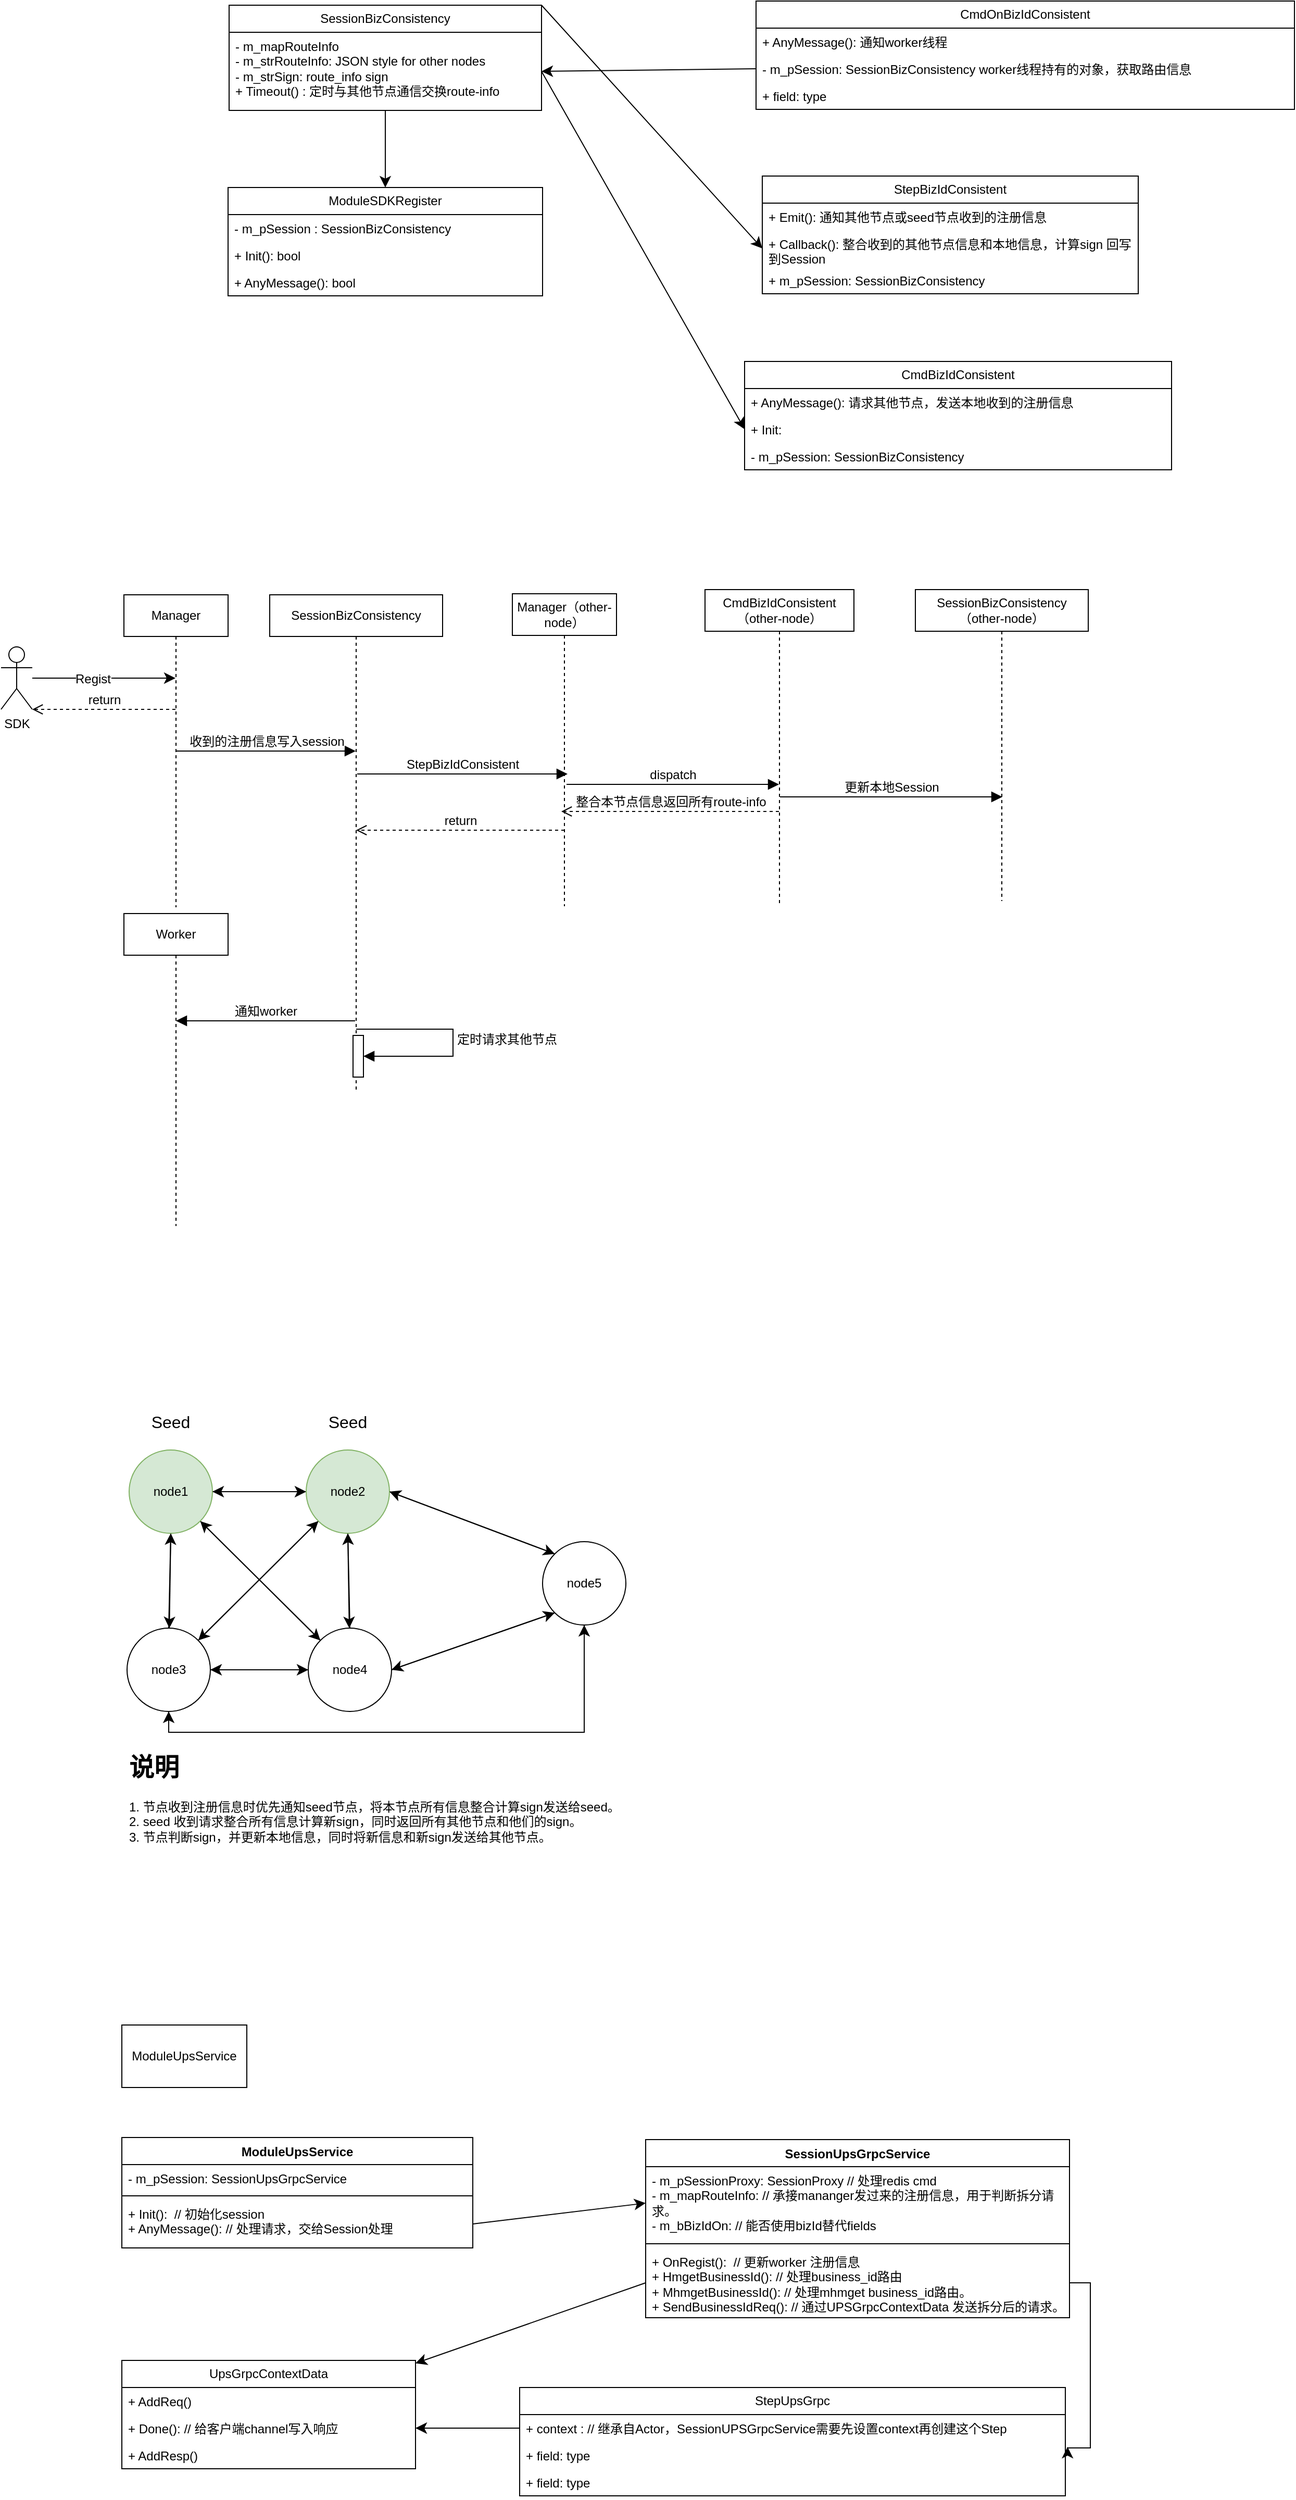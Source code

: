 <mxfile version="24.1.0" type="github">
  <diagram name="第 1 页" id="P3PRF9sL8A8i7NnSt31k">
    <mxGraphModel dx="2234" dy="1291" grid="0" gridSize="10" guides="1" tooltips="1" connect="1" arrows="1" fold="1" page="0" pageScale="1" pageWidth="827" pageHeight="1169" math="0" shadow="0">
      <root>
        <mxCell id="0" />
        <mxCell id="1" parent="0" />
        <mxCell id="kFdlLgyc5DfltvUgqAMj-2" value="ModuleSDKRegister" style="swimlane;fontStyle=0;childLayout=stackLayout;horizontal=1;startSize=26;fillColor=none;horizontalStack=0;resizeParent=1;resizeParentMax=0;resizeLast=0;collapsible=1;marginBottom=0;whiteSpace=wrap;html=1;" vertex="1" parent="1">
          <mxGeometry x="-232" y="34" width="302" height="104" as="geometry" />
        </mxCell>
        <mxCell id="kFdlLgyc5DfltvUgqAMj-3" value="- m_pSession : SessionBizConsistency" style="text;strokeColor=none;fillColor=none;align=left;verticalAlign=top;spacingLeft=4;spacingRight=4;overflow=hidden;rotatable=0;points=[[0,0.5],[1,0.5]];portConstraint=eastwest;whiteSpace=wrap;html=1;" vertex="1" parent="kFdlLgyc5DfltvUgqAMj-2">
          <mxGeometry y="26" width="302" height="26" as="geometry" />
        </mxCell>
        <mxCell id="kFdlLgyc5DfltvUgqAMj-4" value="+ Init(): bool" style="text;strokeColor=none;fillColor=none;align=left;verticalAlign=top;spacingLeft=4;spacingRight=4;overflow=hidden;rotatable=0;points=[[0,0.5],[1,0.5]];portConstraint=eastwest;whiteSpace=wrap;html=1;" vertex="1" parent="kFdlLgyc5DfltvUgqAMj-2">
          <mxGeometry y="52" width="302" height="26" as="geometry" />
        </mxCell>
        <mxCell id="kFdlLgyc5DfltvUgqAMj-5" value="+ AnyMessage(): bool" style="text;strokeColor=none;fillColor=none;align=left;verticalAlign=top;spacingLeft=4;spacingRight=4;overflow=hidden;rotatable=0;points=[[0,0.5],[1,0.5]];portConstraint=eastwest;whiteSpace=wrap;html=1;" vertex="1" parent="kFdlLgyc5DfltvUgqAMj-2">
          <mxGeometry y="78" width="302" height="26" as="geometry" />
        </mxCell>
        <mxCell id="kFdlLgyc5DfltvUgqAMj-12" style="edgeStyle=none;curved=1;rounded=0;orthogonalLoop=1;jettySize=auto;html=1;entryX=0.5;entryY=0;entryDx=0;entryDy=0;fontSize=12;startSize=8;endSize=8;" edge="1" parent="1" source="kFdlLgyc5DfltvUgqAMj-8" target="kFdlLgyc5DfltvUgqAMj-2">
          <mxGeometry relative="1" as="geometry" />
        </mxCell>
        <mxCell id="kFdlLgyc5DfltvUgqAMj-35" style="edgeStyle=none;curved=1;rounded=0;orthogonalLoop=1;jettySize=auto;html=1;exitX=1;exitY=0;exitDx=0;exitDy=0;entryX=0;entryY=0.5;entryDx=0;entryDy=0;fontSize=12;startSize=8;endSize=8;" edge="1" parent="1" source="kFdlLgyc5DfltvUgqAMj-6" target="kFdlLgyc5DfltvUgqAMj-25">
          <mxGeometry relative="1" as="geometry" />
        </mxCell>
        <mxCell id="kFdlLgyc5DfltvUgqAMj-6" value="SessionBizConsistency" style="swimlane;fontStyle=0;childLayout=stackLayout;horizontal=1;startSize=26;fillColor=none;horizontalStack=0;resizeParent=1;resizeParentMax=0;resizeLast=0;collapsible=1;marginBottom=0;whiteSpace=wrap;html=1;" vertex="1" parent="1">
          <mxGeometry x="-231" y="-141" width="300" height="101" as="geometry" />
        </mxCell>
        <mxCell id="kFdlLgyc5DfltvUgqAMj-13" value="CmdOnBizIdConsistent" style="swimlane;fontStyle=0;childLayout=stackLayout;horizontal=1;startSize=26;fillColor=none;horizontalStack=0;resizeParent=1;resizeParentMax=0;resizeLast=0;collapsible=1;marginBottom=0;whiteSpace=wrap;html=1;" vertex="1" parent="1">
          <mxGeometry x="275" y="-145" width="517" height="104" as="geometry" />
        </mxCell>
        <mxCell id="kFdlLgyc5DfltvUgqAMj-14" value="+ AnyMessage(): 通知worker线程" style="text;strokeColor=none;fillColor=none;align=left;verticalAlign=top;spacingLeft=4;spacingRight=4;overflow=hidden;rotatable=0;points=[[0,0.5],[1,0.5]];portConstraint=eastwest;whiteSpace=wrap;html=1;" vertex="1" parent="kFdlLgyc5DfltvUgqAMj-13">
          <mxGeometry y="26" width="517" height="26" as="geometry" />
        </mxCell>
        <mxCell id="kFdlLgyc5DfltvUgqAMj-15" value="- m_pSession: SessionBizConsistency worker线程持有的对象，获取路由信息" style="text;strokeColor=none;fillColor=none;align=left;verticalAlign=top;spacingLeft=4;spacingRight=4;overflow=hidden;rotatable=0;points=[[0,0.5],[1,0.5]];portConstraint=eastwest;whiteSpace=wrap;html=1;" vertex="1" parent="kFdlLgyc5DfltvUgqAMj-13">
          <mxGeometry y="52" width="517" height="26" as="geometry" />
        </mxCell>
        <mxCell id="kFdlLgyc5DfltvUgqAMj-16" value="+ field: type" style="text;strokeColor=none;fillColor=none;align=left;verticalAlign=top;spacingLeft=4;spacingRight=4;overflow=hidden;rotatable=0;points=[[0,0.5],[1,0.5]];portConstraint=eastwest;whiteSpace=wrap;html=1;" vertex="1" parent="kFdlLgyc5DfltvUgqAMj-13">
          <mxGeometry y="78" width="517" height="26" as="geometry" />
        </mxCell>
        <mxCell id="kFdlLgyc5DfltvUgqAMj-23" value="StepBizIdConsistent" style="swimlane;fontStyle=0;childLayout=stackLayout;horizontal=1;startSize=26;fillColor=none;horizontalStack=0;resizeParent=1;resizeParentMax=0;resizeLast=0;collapsible=1;marginBottom=0;whiteSpace=wrap;html=1;" vertex="1" parent="1">
          <mxGeometry x="281" y="23" width="361" height="113" as="geometry" />
        </mxCell>
        <mxCell id="kFdlLgyc5DfltvUgqAMj-24" value="+ Emit(): 通知其他节点或seed节点收到的注册信息" style="text;strokeColor=none;fillColor=none;align=left;verticalAlign=top;spacingLeft=4;spacingRight=4;overflow=hidden;rotatable=0;points=[[0,0.5],[1,0.5]];portConstraint=eastwest;whiteSpace=wrap;html=1;" vertex="1" parent="kFdlLgyc5DfltvUgqAMj-23">
          <mxGeometry y="26" width="361" height="26" as="geometry" />
        </mxCell>
        <mxCell id="kFdlLgyc5DfltvUgqAMj-25" value="+ Callback(): 整合收到的其他节点信息和本地信息，计算sign 回写到Session" style="text;strokeColor=none;fillColor=none;align=left;verticalAlign=top;spacingLeft=4;spacingRight=4;overflow=hidden;rotatable=0;points=[[0,0.5],[1,0.5]];portConstraint=eastwest;whiteSpace=wrap;html=1;" vertex="1" parent="kFdlLgyc5DfltvUgqAMj-23">
          <mxGeometry y="52" width="361" height="35" as="geometry" />
        </mxCell>
        <mxCell id="kFdlLgyc5DfltvUgqAMj-26" value="+ m_pSession: SessionBizConsistency" style="text;strokeColor=none;fillColor=none;align=left;verticalAlign=top;spacingLeft=4;spacingRight=4;overflow=hidden;rotatable=0;points=[[0,0.5],[1,0.5]];portConstraint=eastwest;whiteSpace=wrap;html=1;" vertex="1" parent="kFdlLgyc5DfltvUgqAMj-23">
          <mxGeometry y="87" width="361" height="26" as="geometry" />
        </mxCell>
        <mxCell id="kFdlLgyc5DfltvUgqAMj-27" value="CmdBizIdConsistent" style="swimlane;fontStyle=0;childLayout=stackLayout;horizontal=1;startSize=26;fillColor=none;horizontalStack=0;resizeParent=1;resizeParentMax=0;resizeLast=0;collapsible=1;marginBottom=0;whiteSpace=wrap;html=1;" vertex="1" parent="1">
          <mxGeometry x="264" y="201" width="410" height="104" as="geometry" />
        </mxCell>
        <mxCell id="kFdlLgyc5DfltvUgqAMj-28" value="+ AnyMessage(): 请求其他节点，发送本地收到的注册信息" style="text;strokeColor=none;fillColor=none;align=left;verticalAlign=top;spacingLeft=4;spacingRight=4;overflow=hidden;rotatable=0;points=[[0,0.5],[1,0.5]];portConstraint=eastwest;whiteSpace=wrap;html=1;" vertex="1" parent="kFdlLgyc5DfltvUgqAMj-27">
          <mxGeometry y="26" width="410" height="26" as="geometry" />
        </mxCell>
        <mxCell id="kFdlLgyc5DfltvUgqAMj-29" value="+ Init:" style="text;strokeColor=none;fillColor=none;align=left;verticalAlign=top;spacingLeft=4;spacingRight=4;overflow=hidden;rotatable=0;points=[[0,0.5],[1,0.5]];portConstraint=eastwest;whiteSpace=wrap;html=1;" vertex="1" parent="kFdlLgyc5DfltvUgqAMj-27">
          <mxGeometry y="52" width="410" height="26" as="geometry" />
        </mxCell>
        <mxCell id="kFdlLgyc5DfltvUgqAMj-30" value="- m_pSession: SessionBizConsistency" style="text;strokeColor=none;fillColor=none;align=left;verticalAlign=top;spacingLeft=4;spacingRight=4;overflow=hidden;rotatable=0;points=[[0,0.5],[1,0.5]];portConstraint=eastwest;whiteSpace=wrap;html=1;" vertex="1" parent="kFdlLgyc5DfltvUgqAMj-27">
          <mxGeometry y="78" width="410" height="26" as="geometry" />
        </mxCell>
        <mxCell id="kFdlLgyc5DfltvUgqAMj-31" style="edgeStyle=none;curved=1;rounded=0;orthogonalLoop=1;jettySize=auto;html=1;exitX=1;exitY=0.5;exitDx=0;exitDy=0;entryX=0;entryY=0.5;entryDx=0;entryDy=0;fontSize=12;startSize=8;endSize=8;" edge="1" parent="1" source="kFdlLgyc5DfltvUgqAMj-8" target="kFdlLgyc5DfltvUgqAMj-29">
          <mxGeometry relative="1" as="geometry" />
        </mxCell>
        <mxCell id="kFdlLgyc5DfltvUgqAMj-32" style="edgeStyle=none;curved=1;rounded=0;orthogonalLoop=1;jettySize=auto;html=1;exitX=0;exitY=0.5;exitDx=0;exitDy=0;entryX=1;entryY=0.5;entryDx=0;entryDy=0;fontSize=12;startSize=8;endSize=8;" edge="1" parent="1" source="kFdlLgyc5DfltvUgqAMj-15" target="kFdlLgyc5DfltvUgqAMj-8">
          <mxGeometry relative="1" as="geometry" />
        </mxCell>
        <mxCell id="kFdlLgyc5DfltvUgqAMj-8" value="- m_mapRouteInfo&lt;div&gt;- m_strRouteInfo: JSON style for other nodes&lt;/div&gt;&lt;div&gt;- m_strSign: route_info sign&lt;/div&gt;&lt;div&gt;+ Timeout() : 定时与其他节点通信交换route-info&lt;/div&gt;" style="text;strokeColor=none;fillColor=none;align=left;verticalAlign=top;spacingLeft=4;spacingRight=4;overflow=hidden;rotatable=0;points=[[0,0.5],[1,0.5]];portConstraint=eastwest;whiteSpace=wrap;html=1;" vertex="1" parent="1">
          <mxGeometry x="-231" y="-115" width="300" height="75" as="geometry" />
        </mxCell>
        <mxCell id="kFdlLgyc5DfltvUgqAMj-39" value="" style="edgeStyle=none;curved=1;rounded=0;orthogonalLoop=1;jettySize=auto;html=1;fontSize=12;startSize=8;endSize=8;" edge="1" parent="1" source="kFdlLgyc5DfltvUgqAMj-36" target="kFdlLgyc5DfltvUgqAMj-40">
          <mxGeometry relative="1" as="geometry">
            <mxPoint x="-345" y="505" as="targetPoint" />
          </mxGeometry>
        </mxCell>
        <mxCell id="kFdlLgyc5DfltvUgqAMj-41" value="Regist" style="edgeLabel;html=1;align=center;verticalAlign=middle;resizable=0;points=[];fontSize=12;" vertex="1" connectable="0" parent="kFdlLgyc5DfltvUgqAMj-39">
          <mxGeometry x="-0.16" y="-1" relative="1" as="geometry">
            <mxPoint as="offset" />
          </mxGeometry>
        </mxCell>
        <mxCell id="kFdlLgyc5DfltvUgqAMj-36" value="SDK" style="shape=umlActor;verticalLabelPosition=bottom;verticalAlign=top;html=1;" vertex="1" parent="1">
          <mxGeometry x="-450" y="475" width="30" height="60" as="geometry" />
        </mxCell>
        <mxCell id="kFdlLgyc5DfltvUgqAMj-40" value="Manager" style="shape=umlLifeline;perimeter=lifelinePerimeter;whiteSpace=wrap;html=1;container=1;dropTarget=0;collapsible=0;recursiveResize=0;outlineConnect=0;portConstraint=eastwest;newEdgeStyle={&quot;curved&quot;:0,&quot;rounded&quot;:0};" vertex="1" parent="1">
          <mxGeometry x="-332" y="425" width="100" height="300" as="geometry" />
        </mxCell>
        <mxCell id="kFdlLgyc5DfltvUgqAMj-42" value="SessionBizConsistency" style="shape=umlLifeline;perimeter=lifelinePerimeter;whiteSpace=wrap;html=1;container=1;dropTarget=0;collapsible=0;recursiveResize=0;outlineConnect=0;portConstraint=eastwest;newEdgeStyle={&quot;curved&quot;:0,&quot;rounded&quot;:0};" vertex="1" parent="1">
          <mxGeometry x="-192" y="425" width="166" height="478" as="geometry" />
        </mxCell>
        <mxCell id="kFdlLgyc5DfltvUgqAMj-59" value="" style="html=1;points=[[0,0,0,0,5],[0,1,0,0,-5],[1,0,0,0,5],[1,1,0,0,-5]];perimeter=orthogonalPerimeter;outlineConnect=0;targetShapes=umlLifeline;portConstraint=eastwest;newEdgeStyle={&quot;curved&quot;:0,&quot;rounded&quot;:0};" vertex="1" parent="kFdlLgyc5DfltvUgqAMj-42">
          <mxGeometry x="80" y="423" width="10" height="40" as="geometry" />
        </mxCell>
        <mxCell id="kFdlLgyc5DfltvUgqAMj-60" value="定时请求其他节点" style="html=1;align=left;spacingLeft=2;endArrow=block;rounded=0;edgeStyle=orthogonalEdgeStyle;curved=0;rounded=0;fontSize=12;startSize=8;endSize=8;" edge="1" target="kFdlLgyc5DfltvUgqAMj-59" parent="kFdlLgyc5DfltvUgqAMj-42" source="kFdlLgyc5DfltvUgqAMj-42">
          <mxGeometry relative="1" as="geometry">
            <mxPoint x="85" y="261" as="sourcePoint" />
            <Array as="points">
              <mxPoint x="176" y="417" />
              <mxPoint x="176" y="443" />
            </Array>
          </mxGeometry>
        </mxCell>
        <mxCell id="kFdlLgyc5DfltvUgqAMj-45" value="return" style="html=1;verticalAlign=bottom;endArrow=open;dashed=1;endSize=8;curved=0;rounded=0;fontSize=12;entryX=1;entryY=1;entryDx=0;entryDy=0;entryPerimeter=0;" edge="1" parent="1" source="kFdlLgyc5DfltvUgqAMj-40" target="kFdlLgyc5DfltvUgqAMj-36">
          <mxGeometry relative="1" as="geometry">
            <mxPoint x="-305" y="592" as="sourcePoint" />
            <mxPoint x="-385" y="592" as="targetPoint" />
          </mxGeometry>
        </mxCell>
        <mxCell id="kFdlLgyc5DfltvUgqAMj-46" value="收到的注册信息写入session" style="html=1;verticalAlign=bottom;endArrow=block;curved=0;rounded=0;fontSize=12;startSize=8;endSize=8;" edge="1" parent="1" source="kFdlLgyc5DfltvUgqAMj-40" target="kFdlLgyc5DfltvUgqAMj-42">
          <mxGeometry width="80" relative="1" as="geometry">
            <mxPoint x="-203" y="523" as="sourcePoint" />
            <mxPoint x="-123" y="523" as="targetPoint" />
          </mxGeometry>
        </mxCell>
        <mxCell id="kFdlLgyc5DfltvUgqAMj-47" value="StepBizIdConsistent" style="html=1;verticalAlign=bottom;endArrow=block;curved=0;rounded=0;fontSize=12;startSize=8;endSize=8;" edge="1" parent="1">
          <mxGeometry width="80" relative="1" as="geometry">
            <mxPoint x="-108" y="597" as="sourcePoint" />
            <mxPoint x="94" y="597" as="targetPoint" />
          </mxGeometry>
        </mxCell>
        <mxCell id="kFdlLgyc5DfltvUgqAMj-48" value="Manager（other-node）" style="shape=umlLifeline;perimeter=lifelinePerimeter;whiteSpace=wrap;html=1;container=1;dropTarget=0;collapsible=0;recursiveResize=0;outlineConnect=0;portConstraint=eastwest;newEdgeStyle={&quot;curved&quot;:0,&quot;rounded&quot;:0};" vertex="1" parent="1">
          <mxGeometry x="41" y="424" width="100" height="300" as="geometry" />
        </mxCell>
        <mxCell id="kFdlLgyc5DfltvUgqAMj-49" value="return" style="html=1;verticalAlign=bottom;endArrow=open;dashed=1;endSize=8;curved=0;rounded=0;fontSize=12;" edge="1" parent="1">
          <mxGeometry relative="1" as="geometry">
            <mxPoint x="91" y="651" as="sourcePoint" />
            <mxPoint x="-109" y="651" as="targetPoint" />
            <mxPoint as="offset" />
          </mxGeometry>
        </mxCell>
        <mxCell id="kFdlLgyc5DfltvUgqAMj-50" value="CmdBizIdConsistent （other-node）" style="shape=umlLifeline;perimeter=lifelinePerimeter;whiteSpace=wrap;html=1;container=1;dropTarget=0;collapsible=0;recursiveResize=0;outlineConnect=0;portConstraint=eastwest;newEdgeStyle={&quot;curved&quot;:0,&quot;rounded&quot;:0};" vertex="1" parent="1">
          <mxGeometry x="226" y="420" width="143" height="302" as="geometry" />
        </mxCell>
        <mxCell id="kFdlLgyc5DfltvUgqAMj-51" value="dispatch" style="html=1;verticalAlign=bottom;endArrow=block;curved=0;rounded=0;fontSize=12;startSize=8;endSize=8;" edge="1" parent="1" target="kFdlLgyc5DfltvUgqAMj-50">
          <mxGeometry width="80" relative="1" as="geometry">
            <mxPoint x="93" y="607" as="sourcePoint" />
            <mxPoint x="173" y="607" as="targetPoint" />
          </mxGeometry>
        </mxCell>
        <mxCell id="kFdlLgyc5DfltvUgqAMj-52" value="整合本节点信息返回所有route-info" style="html=1;verticalAlign=bottom;endArrow=open;dashed=1;endSize=8;curved=0;rounded=0;fontSize=12;" edge="1" parent="1" source="kFdlLgyc5DfltvUgqAMj-50">
          <mxGeometry x="-0.003" relative="1" as="geometry">
            <mxPoint x="260.5" y="633" as="sourcePoint" />
            <mxPoint x="88" y="633" as="targetPoint" />
            <mxPoint as="offset" />
          </mxGeometry>
        </mxCell>
        <mxCell id="kFdlLgyc5DfltvUgqAMj-55" value="SessionBizConsistency（other-node）" style="shape=umlLifeline;perimeter=lifelinePerimeter;whiteSpace=wrap;html=1;container=1;dropTarget=0;collapsible=0;recursiveResize=0;outlineConnect=0;portConstraint=eastwest;newEdgeStyle={&quot;curved&quot;:0,&quot;rounded&quot;:0};" vertex="1" parent="1">
          <mxGeometry x="428" y="420" width="166" height="299" as="geometry" />
        </mxCell>
        <mxCell id="kFdlLgyc5DfltvUgqAMj-56" value="更新本地Session" style="html=1;verticalAlign=bottom;endArrow=block;curved=0;rounded=0;fontSize=12;startSize=8;endSize=8;" edge="1" parent="1">
          <mxGeometry width="80" relative="1" as="geometry">
            <mxPoint x="298" y="619" as="sourcePoint" />
            <mxPoint x="511.5" y="619" as="targetPoint" />
          </mxGeometry>
        </mxCell>
        <mxCell id="kFdlLgyc5DfltvUgqAMj-57" value="Worker" style="shape=umlLifeline;perimeter=lifelinePerimeter;whiteSpace=wrap;html=1;container=1;dropTarget=0;collapsible=0;recursiveResize=0;outlineConnect=0;portConstraint=eastwest;newEdgeStyle={&quot;curved&quot;:0,&quot;rounded&quot;:0};" vertex="1" parent="1">
          <mxGeometry x="-332" y="731" width="100" height="300" as="geometry" />
        </mxCell>
        <mxCell id="kFdlLgyc5DfltvUgqAMj-58" value="通知worker" style="html=1;verticalAlign=bottom;endArrow=block;curved=0;rounded=0;fontSize=12;startSize=8;endSize=8;" edge="1" parent="1" target="kFdlLgyc5DfltvUgqAMj-57">
          <mxGeometry width="80" relative="1" as="geometry">
            <mxPoint x="-110" y="834" as="sourcePoint" />
            <mxPoint x="-30" y="834" as="targetPoint" />
          </mxGeometry>
        </mxCell>
        <mxCell id="kFdlLgyc5DfltvUgqAMj-66" style="edgeStyle=none;curved=1;rounded=0;orthogonalLoop=1;jettySize=auto;html=1;exitX=1;exitY=0.5;exitDx=0;exitDy=0;entryX=0;entryY=0.5;entryDx=0;entryDy=0;fontSize=12;startSize=8;endSize=8;" edge="1" parent="1" source="kFdlLgyc5DfltvUgqAMj-61" target="kFdlLgyc5DfltvUgqAMj-62">
          <mxGeometry relative="1" as="geometry" />
        </mxCell>
        <mxCell id="kFdlLgyc5DfltvUgqAMj-69" style="edgeStyle=none;curved=1;rounded=0;orthogonalLoop=1;jettySize=auto;html=1;exitX=1;exitY=1;exitDx=0;exitDy=0;fontSize=12;startSize=8;endSize=8;" edge="1" parent="1" source="kFdlLgyc5DfltvUgqAMj-61" target="kFdlLgyc5DfltvUgqAMj-64">
          <mxGeometry relative="1" as="geometry" />
        </mxCell>
        <mxCell id="kFdlLgyc5DfltvUgqAMj-70" style="edgeStyle=none;curved=1;rounded=0;orthogonalLoop=1;jettySize=auto;html=1;exitX=0.5;exitY=1;exitDx=0;exitDy=0;fontSize=12;startSize=8;endSize=8;" edge="1" parent="1" source="kFdlLgyc5DfltvUgqAMj-61" target="kFdlLgyc5DfltvUgqAMj-63">
          <mxGeometry relative="1" as="geometry" />
        </mxCell>
        <mxCell id="kFdlLgyc5DfltvUgqAMj-61" value="node1" style="ellipse;whiteSpace=wrap;html=1;aspect=fixed;fillColor=#d5e8d4;strokeColor=#82b366;" vertex="1" parent="1">
          <mxGeometry x="-327" y="1246" width="80" height="80" as="geometry" />
        </mxCell>
        <mxCell id="kFdlLgyc5DfltvUgqAMj-67" style="edgeStyle=none;curved=1;rounded=0;orthogonalLoop=1;jettySize=auto;html=1;exitX=0;exitY=0.5;exitDx=0;exitDy=0;entryX=1;entryY=0.5;entryDx=0;entryDy=0;fontSize=12;startSize=8;endSize=8;" edge="1" parent="1" source="kFdlLgyc5DfltvUgqAMj-62" target="kFdlLgyc5DfltvUgqAMj-61">
          <mxGeometry relative="1" as="geometry" />
        </mxCell>
        <mxCell id="kFdlLgyc5DfltvUgqAMj-75" style="edgeStyle=none;curved=1;rounded=0;orthogonalLoop=1;jettySize=auto;html=1;exitX=0;exitY=1;exitDx=0;exitDy=0;fontSize=12;startSize=8;endSize=8;" edge="1" parent="1" source="kFdlLgyc5DfltvUgqAMj-62" target="kFdlLgyc5DfltvUgqAMj-63">
          <mxGeometry relative="1" as="geometry" />
        </mxCell>
        <mxCell id="kFdlLgyc5DfltvUgqAMj-77" style="edgeStyle=none;curved=1;rounded=0;orthogonalLoop=1;jettySize=auto;html=1;exitX=0.5;exitY=1;exitDx=0;exitDy=0;fontSize=12;startSize=8;endSize=8;" edge="1" parent="1" source="kFdlLgyc5DfltvUgqAMj-62" target="kFdlLgyc5DfltvUgqAMj-64">
          <mxGeometry relative="1" as="geometry" />
        </mxCell>
        <mxCell id="kFdlLgyc5DfltvUgqAMj-79" style="edgeStyle=none;curved=1;rounded=0;orthogonalLoop=1;jettySize=auto;html=1;exitX=1;exitY=0.5;exitDx=0;exitDy=0;entryX=0;entryY=0;entryDx=0;entryDy=0;fontSize=12;startSize=8;endSize=8;" edge="1" parent="1" source="kFdlLgyc5DfltvUgqAMj-62" target="kFdlLgyc5DfltvUgqAMj-65">
          <mxGeometry relative="1" as="geometry" />
        </mxCell>
        <mxCell id="kFdlLgyc5DfltvUgqAMj-62" value="node2" style="ellipse;whiteSpace=wrap;html=1;aspect=fixed;fillColor=#d5e8d4;strokeColor=#82b366;" vertex="1" parent="1">
          <mxGeometry x="-157" y="1246" width="80" height="80" as="geometry" />
        </mxCell>
        <mxCell id="kFdlLgyc5DfltvUgqAMj-68" style="edgeStyle=none;curved=1;rounded=0;orthogonalLoop=1;jettySize=auto;html=1;exitX=0.5;exitY=0;exitDx=0;exitDy=0;entryX=0.5;entryY=1;entryDx=0;entryDy=0;fontSize=12;startSize=8;endSize=8;" edge="1" parent="1" source="kFdlLgyc5DfltvUgqAMj-63" target="kFdlLgyc5DfltvUgqAMj-61">
          <mxGeometry relative="1" as="geometry" />
        </mxCell>
        <mxCell id="kFdlLgyc5DfltvUgqAMj-72" style="edgeStyle=none;curved=1;rounded=0;orthogonalLoop=1;jettySize=auto;html=1;exitX=1;exitY=0.5;exitDx=0;exitDy=0;entryX=0;entryY=0.5;entryDx=0;entryDy=0;fontSize=12;startSize=8;endSize=8;" edge="1" parent="1" source="kFdlLgyc5DfltvUgqAMj-63" target="kFdlLgyc5DfltvUgqAMj-64">
          <mxGeometry relative="1" as="geometry" />
        </mxCell>
        <mxCell id="kFdlLgyc5DfltvUgqAMj-74" style="edgeStyle=none;curved=1;rounded=0;orthogonalLoop=1;jettySize=auto;html=1;exitX=1;exitY=0;exitDx=0;exitDy=0;entryX=0;entryY=1;entryDx=0;entryDy=0;fontSize=12;startSize=8;endSize=8;" edge="1" parent="1" source="kFdlLgyc5DfltvUgqAMj-63" target="kFdlLgyc5DfltvUgqAMj-62">
          <mxGeometry relative="1" as="geometry" />
        </mxCell>
        <mxCell id="kFdlLgyc5DfltvUgqAMj-83" style="edgeStyle=orthogonalEdgeStyle;rounded=0;orthogonalLoop=1;jettySize=auto;html=1;exitX=0.5;exitY=1;exitDx=0;exitDy=0;entryX=0.5;entryY=1;entryDx=0;entryDy=0;fontSize=12;startSize=8;endSize=8;" edge="1" parent="1" source="kFdlLgyc5DfltvUgqAMj-63" target="kFdlLgyc5DfltvUgqAMj-65">
          <mxGeometry relative="1" as="geometry" />
        </mxCell>
        <mxCell id="kFdlLgyc5DfltvUgqAMj-63" value="node3" style="ellipse;whiteSpace=wrap;html=1;aspect=fixed;" vertex="1" parent="1">
          <mxGeometry x="-329" y="1417" width="80" height="80" as="geometry" />
        </mxCell>
        <mxCell id="kFdlLgyc5DfltvUgqAMj-71" style="edgeStyle=none;curved=1;rounded=0;orthogonalLoop=1;jettySize=auto;html=1;exitX=0;exitY=0;exitDx=0;exitDy=0;entryX=1;entryY=1;entryDx=0;entryDy=0;fontSize=12;startSize=8;endSize=8;" edge="1" parent="1" source="kFdlLgyc5DfltvUgqAMj-64" target="kFdlLgyc5DfltvUgqAMj-61">
          <mxGeometry relative="1" as="geometry" />
        </mxCell>
        <mxCell id="kFdlLgyc5DfltvUgqAMj-73" style="edgeStyle=none;curved=1;rounded=0;orthogonalLoop=1;jettySize=auto;html=1;exitX=0;exitY=0.5;exitDx=0;exitDy=0;entryX=1;entryY=0.5;entryDx=0;entryDy=0;fontSize=12;startSize=8;endSize=8;" edge="1" parent="1" source="kFdlLgyc5DfltvUgqAMj-64" target="kFdlLgyc5DfltvUgqAMj-63">
          <mxGeometry relative="1" as="geometry" />
        </mxCell>
        <mxCell id="kFdlLgyc5DfltvUgqAMj-76" style="edgeStyle=none;curved=1;rounded=0;orthogonalLoop=1;jettySize=auto;html=1;exitX=0.5;exitY=0;exitDx=0;exitDy=0;entryX=0.5;entryY=1;entryDx=0;entryDy=0;fontSize=12;startSize=8;endSize=8;" edge="1" parent="1" source="kFdlLgyc5DfltvUgqAMj-64" target="kFdlLgyc5DfltvUgqAMj-62">
          <mxGeometry relative="1" as="geometry" />
        </mxCell>
        <mxCell id="kFdlLgyc5DfltvUgqAMj-81" style="edgeStyle=none;curved=1;rounded=0;orthogonalLoop=1;jettySize=auto;html=1;exitX=1;exitY=0.5;exitDx=0;exitDy=0;entryX=0;entryY=1;entryDx=0;entryDy=0;fontSize=12;startSize=8;endSize=8;" edge="1" parent="1" source="kFdlLgyc5DfltvUgqAMj-64" target="kFdlLgyc5DfltvUgqAMj-65">
          <mxGeometry relative="1" as="geometry" />
        </mxCell>
        <mxCell id="kFdlLgyc5DfltvUgqAMj-64" value="node4" style="ellipse;whiteSpace=wrap;html=1;aspect=fixed;" vertex="1" parent="1">
          <mxGeometry x="-155" y="1417" width="80" height="80" as="geometry" />
        </mxCell>
        <mxCell id="kFdlLgyc5DfltvUgqAMj-78" style="edgeStyle=none;curved=1;rounded=0;orthogonalLoop=1;jettySize=auto;html=1;exitX=0;exitY=0;exitDx=0;exitDy=0;entryX=1;entryY=0.5;entryDx=0;entryDy=0;fontSize=12;startSize=8;endSize=8;" edge="1" parent="1" source="kFdlLgyc5DfltvUgqAMj-65" target="kFdlLgyc5DfltvUgqAMj-62">
          <mxGeometry relative="1" as="geometry" />
        </mxCell>
        <mxCell id="kFdlLgyc5DfltvUgqAMj-82" style="edgeStyle=orthogonalEdgeStyle;rounded=0;orthogonalLoop=1;jettySize=auto;html=1;exitX=0.5;exitY=1;exitDx=0;exitDy=0;entryX=0.5;entryY=1;entryDx=0;entryDy=0;fontSize=12;startSize=8;endSize=8;" edge="1" parent="1" source="kFdlLgyc5DfltvUgqAMj-65" target="kFdlLgyc5DfltvUgqAMj-63">
          <mxGeometry relative="1" as="geometry" />
        </mxCell>
        <mxCell id="kFdlLgyc5DfltvUgqAMj-65" value="node5" style="ellipse;whiteSpace=wrap;html=1;aspect=fixed;" vertex="1" parent="1">
          <mxGeometry x="70" y="1334" width="80" height="80" as="geometry" />
        </mxCell>
        <mxCell id="kFdlLgyc5DfltvUgqAMj-80" style="edgeStyle=none;curved=1;rounded=0;orthogonalLoop=1;jettySize=auto;html=1;exitX=0;exitY=1;exitDx=0;exitDy=0;fontSize=12;startSize=8;endSize=8;entryX=1;entryY=0.5;entryDx=0;entryDy=0;" edge="1" parent="1" source="kFdlLgyc5DfltvUgqAMj-65" target="kFdlLgyc5DfltvUgqAMj-64">
          <mxGeometry relative="1" as="geometry">
            <mxPoint x="-76" y="1461" as="targetPoint" />
          </mxGeometry>
        </mxCell>
        <mxCell id="kFdlLgyc5DfltvUgqAMj-84" value="Seed" style="text;html=1;align=center;verticalAlign=middle;whiteSpace=wrap;rounded=0;fontSize=16;" vertex="1" parent="1">
          <mxGeometry x="-317" y="1204" width="60" height="30" as="geometry" />
        </mxCell>
        <mxCell id="kFdlLgyc5DfltvUgqAMj-85" value="Seed" style="text;html=1;align=center;verticalAlign=middle;whiteSpace=wrap;rounded=0;fontSize=16;" vertex="1" parent="1">
          <mxGeometry x="-147" y="1204" width="60" height="30" as="geometry" />
        </mxCell>
        <mxCell id="kFdlLgyc5DfltvUgqAMj-86" value="&lt;h1 style=&quot;margin-top: 0px;&quot;&gt;说明&lt;/h1&gt;&lt;div&gt;1. 节点收到注册信息时优先通知seed节点，将本节点所有信息整合计算sign发送给seed。&lt;/div&gt;&lt;div&gt;2. seed 收到请求整合所有信息计算新sign，同时返回所有其他节点和他们的sign。&lt;/div&gt;&lt;div&gt;3. 节点判断sign，并更新本地信息，同时将新信息和新sign发送给其他节点。&lt;/div&gt;" style="text;html=1;whiteSpace=wrap;overflow=hidden;rounded=0;" vertex="1" parent="1">
          <mxGeometry x="-329" y="1530" width="495" height="135" as="geometry" />
        </mxCell>
        <mxCell id="kFdlLgyc5DfltvUgqAMj-87" value="ModuleUpsService" style="rounded=0;whiteSpace=wrap;html=1;" vertex="1" parent="1">
          <mxGeometry x="-334" y="1798" width="120" height="60" as="geometry" />
        </mxCell>
        <mxCell id="kFdlLgyc5DfltvUgqAMj-88" value="ModuleUpsService" style="swimlane;fontStyle=1;align=center;verticalAlign=top;childLayout=stackLayout;horizontal=1;startSize=26;horizontalStack=0;resizeParent=1;resizeParentMax=0;resizeLast=0;collapsible=1;marginBottom=0;whiteSpace=wrap;html=1;" vertex="1" parent="1">
          <mxGeometry x="-334" y="1906" width="337" height="106" as="geometry">
            <mxRectangle x="-334" y="1906" width="136" height="26" as="alternateBounds" />
          </mxGeometry>
        </mxCell>
        <mxCell id="kFdlLgyc5DfltvUgqAMj-89" value="- m_pSession: SessionUpsGrpcService" style="text;strokeColor=none;fillColor=none;align=left;verticalAlign=top;spacingLeft=4;spacingRight=4;overflow=hidden;rotatable=0;points=[[0,0.5],[1,0.5]];portConstraint=eastwest;whiteSpace=wrap;html=1;" vertex="1" parent="kFdlLgyc5DfltvUgqAMj-88">
          <mxGeometry y="26" width="337" height="26" as="geometry" />
        </mxCell>
        <mxCell id="kFdlLgyc5DfltvUgqAMj-90" value="" style="line;strokeWidth=1;fillColor=none;align=left;verticalAlign=middle;spacingTop=-1;spacingLeft=3;spacingRight=3;rotatable=0;labelPosition=right;points=[];portConstraint=eastwest;strokeColor=inherit;" vertex="1" parent="kFdlLgyc5DfltvUgqAMj-88">
          <mxGeometry y="52" width="337" height="8" as="geometry" />
        </mxCell>
        <mxCell id="kFdlLgyc5DfltvUgqAMj-91" value="+ Init():&amp;nbsp; // 初始化session&lt;div&gt;+ AnyMessage(): // 处理请求，交给Session处理&lt;/div&gt;" style="text;strokeColor=none;fillColor=none;align=left;verticalAlign=top;spacingLeft=4;spacingRight=4;overflow=hidden;rotatable=0;points=[[0,0.5],[1,0.5]];portConstraint=eastwest;whiteSpace=wrap;html=1;" vertex="1" parent="kFdlLgyc5DfltvUgqAMj-88">
          <mxGeometry y="60" width="337" height="46" as="geometry" />
        </mxCell>
        <mxCell id="kFdlLgyc5DfltvUgqAMj-92" value="SessionUpsGrpcService" style="swimlane;fontStyle=1;align=center;verticalAlign=top;childLayout=stackLayout;horizontal=1;startSize=26;horizontalStack=0;resizeParent=1;resizeParentMax=0;resizeLast=0;collapsible=1;marginBottom=0;whiteSpace=wrap;html=1;" vertex="1" parent="1">
          <mxGeometry x="169" y="1908" width="407" height="171" as="geometry" />
        </mxCell>
        <mxCell id="kFdlLgyc5DfltvUgqAMj-93" value="- m_pSessionProxy: SessionProxy // 处理redis cmd&lt;div&gt;- m_mapRouteInfo: // 承接mananger发过来的注册信息，用于判断拆分请求。&lt;/div&gt;&lt;div&gt;- m_bBizIdOn: // 能否使用bizId替代fields&lt;/div&gt;" style="text;strokeColor=none;fillColor=none;align=left;verticalAlign=top;spacingLeft=4;spacingRight=4;overflow=hidden;rotatable=0;points=[[0,0.5],[1,0.5]];portConstraint=eastwest;whiteSpace=wrap;html=1;" vertex="1" parent="kFdlLgyc5DfltvUgqAMj-92">
          <mxGeometry y="26" width="407" height="70" as="geometry" />
        </mxCell>
        <mxCell id="kFdlLgyc5DfltvUgqAMj-94" value="" style="line;strokeWidth=1;fillColor=none;align=left;verticalAlign=middle;spacingTop=-1;spacingLeft=3;spacingRight=3;rotatable=0;labelPosition=right;points=[];portConstraint=eastwest;strokeColor=inherit;" vertex="1" parent="kFdlLgyc5DfltvUgqAMj-92">
          <mxGeometry y="96" width="407" height="8" as="geometry" />
        </mxCell>
        <mxCell id="kFdlLgyc5DfltvUgqAMj-95" value="+ OnRegist():&amp;nbsp; // 更新worker 注册信息&lt;div&gt;+ HmgetBusinessId(): // 处理business_id路由&lt;/div&gt;&lt;div&gt;+ MhmgetBusinessId(): // 处理mhmget business_id路由。&lt;/div&gt;&lt;div&gt;+ SendBusinessIdReq(): // 通过UPSGrpcContextData 发送拆分后的请求。&lt;/div&gt;" style="text;strokeColor=none;fillColor=none;align=left;verticalAlign=top;spacingLeft=4;spacingRight=4;overflow=hidden;rotatable=0;points=[[0,0.5],[1,0.5]];portConstraint=eastwest;whiteSpace=wrap;html=1;" vertex="1" parent="kFdlLgyc5DfltvUgqAMj-92">
          <mxGeometry y="104" width="407" height="67" as="geometry" />
        </mxCell>
        <mxCell id="kFdlLgyc5DfltvUgqAMj-96" value="UpsGrpcContextData" style="swimlane;fontStyle=0;childLayout=stackLayout;horizontal=1;startSize=26;fillColor=none;horizontalStack=0;resizeParent=1;resizeParentMax=0;resizeLast=0;collapsible=1;marginBottom=0;whiteSpace=wrap;html=1;" vertex="1" parent="1">
          <mxGeometry x="-334" y="2120" width="282" height="104" as="geometry" />
        </mxCell>
        <mxCell id="kFdlLgyc5DfltvUgqAMj-97" value="+ AddReq()&lt;div&gt;&lt;br&gt;&lt;/div&gt;" style="text;strokeColor=none;fillColor=none;align=left;verticalAlign=top;spacingLeft=4;spacingRight=4;overflow=hidden;rotatable=0;points=[[0,0.5],[1,0.5]];portConstraint=eastwest;whiteSpace=wrap;html=1;" vertex="1" parent="kFdlLgyc5DfltvUgqAMj-96">
          <mxGeometry y="26" width="282" height="26" as="geometry" />
        </mxCell>
        <mxCell id="kFdlLgyc5DfltvUgqAMj-98" value="+ Done(): // 给客户端channel写入响应" style="text;strokeColor=none;fillColor=none;align=left;verticalAlign=top;spacingLeft=4;spacingRight=4;overflow=hidden;rotatable=0;points=[[0,0.5],[1,0.5]];portConstraint=eastwest;whiteSpace=wrap;html=1;" vertex="1" parent="kFdlLgyc5DfltvUgqAMj-96">
          <mxGeometry y="52" width="282" height="26" as="geometry" />
        </mxCell>
        <mxCell id="kFdlLgyc5DfltvUgqAMj-99" value="+ AddResp()" style="text;strokeColor=none;fillColor=none;align=left;verticalAlign=top;spacingLeft=4;spacingRight=4;overflow=hidden;rotatable=0;points=[[0,0.5],[1,0.5]];portConstraint=eastwest;whiteSpace=wrap;html=1;" vertex="1" parent="kFdlLgyc5DfltvUgqAMj-96">
          <mxGeometry y="78" width="282" height="26" as="geometry" />
        </mxCell>
        <mxCell id="kFdlLgyc5DfltvUgqAMj-100" value="StepUpsGrpc" style="swimlane;fontStyle=0;childLayout=stackLayout;horizontal=1;startSize=26;fillColor=none;horizontalStack=0;resizeParent=1;resizeParentMax=0;resizeLast=0;collapsible=1;marginBottom=0;whiteSpace=wrap;html=1;" vertex="1" parent="1">
          <mxGeometry x="48" y="2146" width="524" height="104" as="geometry" />
        </mxCell>
        <mxCell id="kFdlLgyc5DfltvUgqAMj-101" value="+ context : // 继承自Actor，SessionUPSGrpcService需要先设置context再创建这个Step" style="text;strokeColor=none;fillColor=none;align=left;verticalAlign=top;spacingLeft=4;spacingRight=4;overflow=hidden;rotatable=0;points=[[0,0.5],[1,0.5]];portConstraint=eastwest;whiteSpace=wrap;html=1;" vertex="1" parent="kFdlLgyc5DfltvUgqAMj-100">
          <mxGeometry y="26" width="524" height="26" as="geometry" />
        </mxCell>
        <mxCell id="kFdlLgyc5DfltvUgqAMj-102" value="+ field: type" style="text;strokeColor=none;fillColor=none;align=left;verticalAlign=top;spacingLeft=4;spacingRight=4;overflow=hidden;rotatable=0;points=[[0,0.5],[1,0.5]];portConstraint=eastwest;whiteSpace=wrap;html=1;" vertex="1" parent="kFdlLgyc5DfltvUgqAMj-100">
          <mxGeometry y="52" width="524" height="26" as="geometry" />
        </mxCell>
        <mxCell id="kFdlLgyc5DfltvUgqAMj-103" value="+ field: type" style="text;strokeColor=none;fillColor=none;align=left;verticalAlign=top;spacingLeft=4;spacingRight=4;overflow=hidden;rotatable=0;points=[[0,0.5],[1,0.5]];portConstraint=eastwest;whiteSpace=wrap;html=1;" vertex="1" parent="kFdlLgyc5DfltvUgqAMj-100">
          <mxGeometry y="78" width="524" height="26" as="geometry" />
        </mxCell>
        <mxCell id="kFdlLgyc5DfltvUgqAMj-104" style="edgeStyle=none;curved=1;rounded=0;orthogonalLoop=1;jettySize=auto;html=1;exitX=1;exitY=0.5;exitDx=0;exitDy=0;entryX=0;entryY=0.5;entryDx=0;entryDy=0;fontSize=12;startSize=8;endSize=8;" edge="1" parent="1" source="kFdlLgyc5DfltvUgqAMj-91" target="kFdlLgyc5DfltvUgqAMj-93">
          <mxGeometry relative="1" as="geometry" />
        </mxCell>
        <mxCell id="kFdlLgyc5DfltvUgqAMj-105" style="edgeStyle=none;curved=1;rounded=0;orthogonalLoop=1;jettySize=auto;html=1;exitX=0;exitY=0.5;exitDx=0;exitDy=0;fontSize=12;startSize=8;endSize=8;" edge="1" parent="1" source="kFdlLgyc5DfltvUgqAMj-95" target="kFdlLgyc5DfltvUgqAMj-96">
          <mxGeometry relative="1" as="geometry" />
        </mxCell>
        <mxCell id="kFdlLgyc5DfltvUgqAMj-106" style="edgeStyle=orthogonalEdgeStyle;rounded=0;orthogonalLoop=1;jettySize=auto;html=1;exitX=1;exitY=0.5;exitDx=0;exitDy=0;entryX=1.004;entryY=0.192;entryDx=0;entryDy=0;entryPerimeter=0;fontSize=12;startSize=8;endSize=8;" edge="1" parent="1" source="kFdlLgyc5DfltvUgqAMj-95" target="kFdlLgyc5DfltvUgqAMj-102">
          <mxGeometry relative="1" as="geometry">
            <Array as="points">
              <mxPoint x="596" y="2046" />
              <mxPoint x="596" y="2204" />
            </Array>
          </mxGeometry>
        </mxCell>
        <mxCell id="kFdlLgyc5DfltvUgqAMj-107" style="edgeStyle=none;curved=1;rounded=0;orthogonalLoop=1;jettySize=auto;html=1;exitX=0;exitY=0.5;exitDx=0;exitDy=0;entryX=1;entryY=0.5;entryDx=0;entryDy=0;fontSize=12;startSize=8;endSize=8;" edge="1" parent="1" source="kFdlLgyc5DfltvUgqAMj-101" target="kFdlLgyc5DfltvUgqAMj-98">
          <mxGeometry relative="1" as="geometry" />
        </mxCell>
      </root>
    </mxGraphModel>
  </diagram>
</mxfile>
